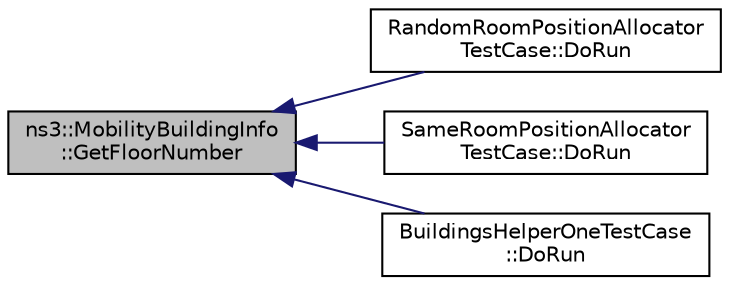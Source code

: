 digraph "ns3::MobilityBuildingInfo::GetFloorNumber"
{
  edge [fontname="Helvetica",fontsize="10",labelfontname="Helvetica",labelfontsize="10"];
  node [fontname="Helvetica",fontsize="10",shape=record];
  rankdir="LR";
  Node1 [label="ns3::MobilityBuildingInfo\l::GetFloorNumber",height=0.2,width=0.4,color="black", fillcolor="grey75", style="filled", fontcolor="black"];
  Node1 -> Node2 [dir="back",color="midnightblue",fontsize="10",style="solid"];
  Node2 [label="RandomRoomPositionAllocator\lTestCase::DoRun",height=0.2,width=0.4,color="black", fillcolor="white", style="filled",URL="$df/d66/classRandomRoomPositionAllocatorTestCase.html#ae386f6e4ee1b786b018786ee9be7e969",tooltip="Implementation to actually run this TestCase. "];
  Node1 -> Node3 [dir="back",color="midnightblue",fontsize="10",style="solid"];
  Node3 [label="SameRoomPositionAllocator\lTestCase::DoRun",height=0.2,width=0.4,color="black", fillcolor="white", style="filled",URL="$d3/d13/classSameRoomPositionAllocatorTestCase.html#a1c65ff018a0af3cd828b7c52d8a484f1",tooltip="Implementation to actually run this TestCase. "];
  Node1 -> Node4 [dir="back",color="midnightblue",fontsize="10",style="solid"];
  Node4 [label="BuildingsHelperOneTestCase\l::DoRun",height=0.2,width=0.4,color="black", fillcolor="white", style="filled",URL="$d2/df4/classBuildingsHelperOneTestCase.html#a8b56b4b6ac3a92ebb8e377012b32fbdd",tooltip="Implementation to actually run this TestCase. "];
}
